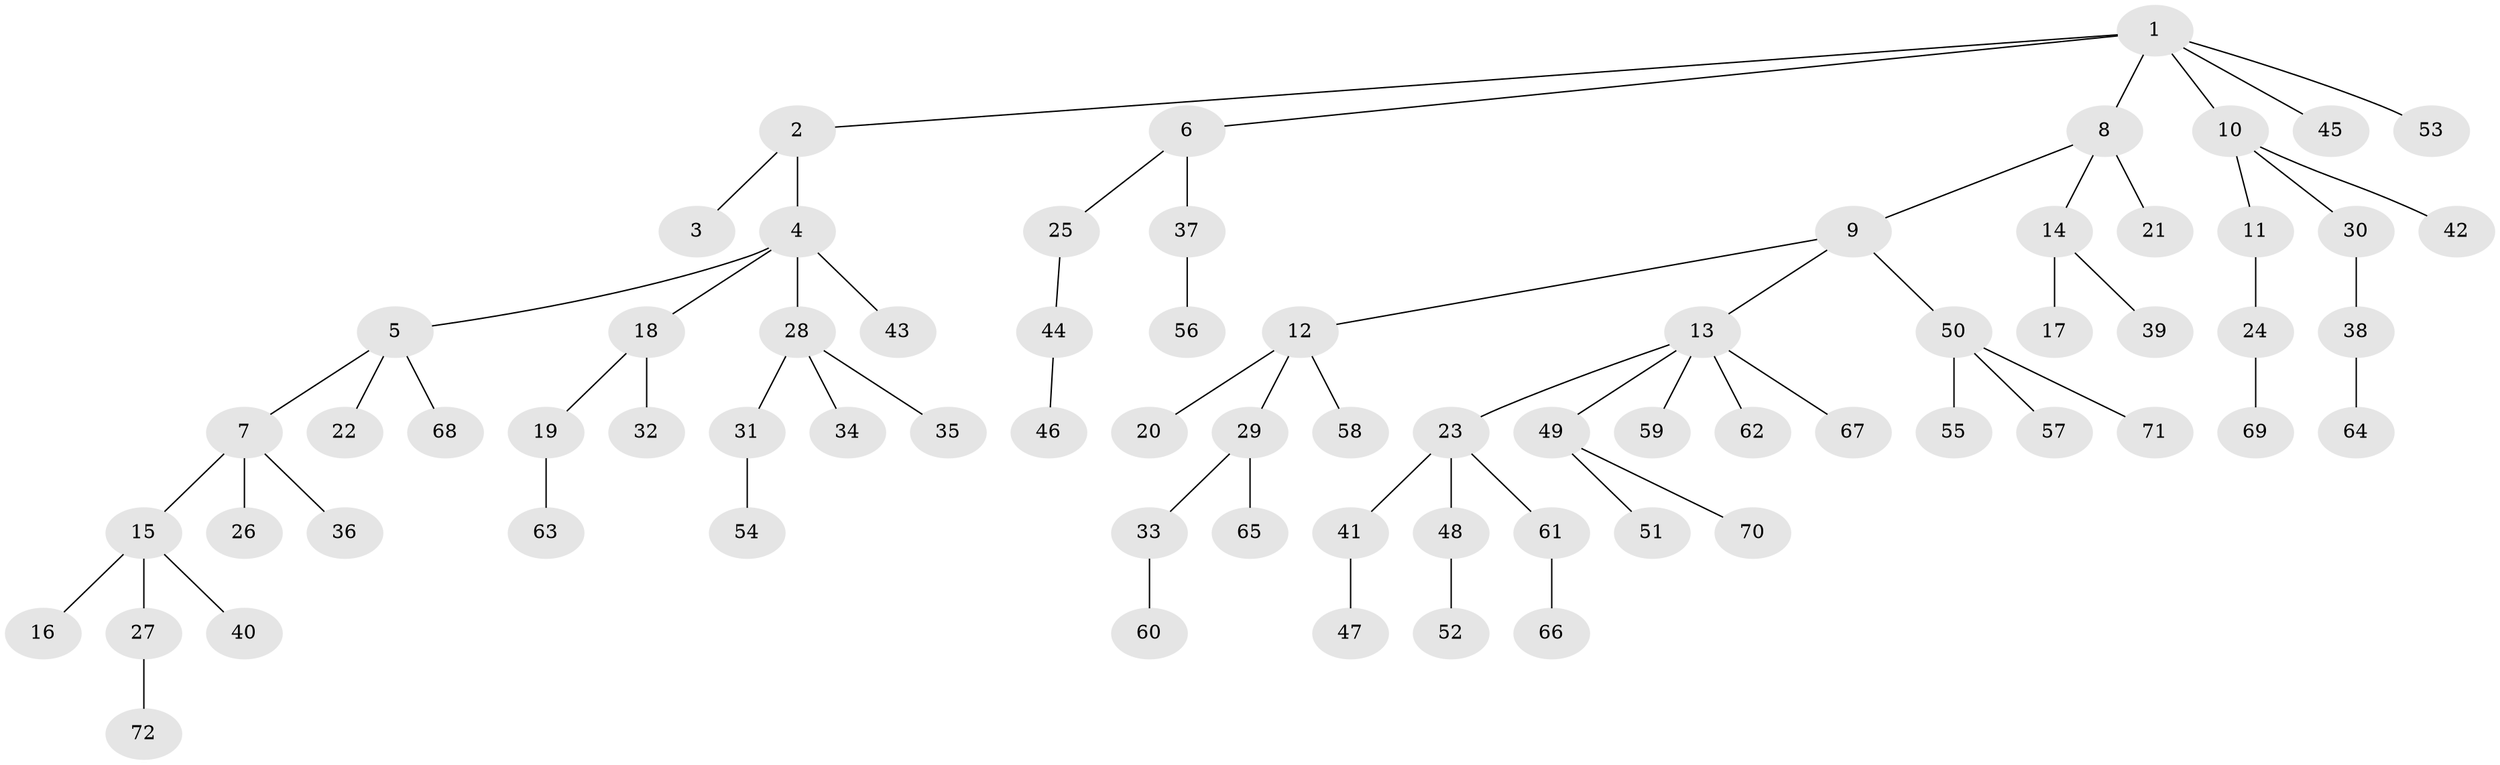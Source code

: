 // Generated by graph-tools (version 1.1) at 2025/15/03/09/25 04:15:34]
// undirected, 72 vertices, 71 edges
graph export_dot {
graph [start="1"]
  node [color=gray90,style=filled];
  1;
  2;
  3;
  4;
  5;
  6;
  7;
  8;
  9;
  10;
  11;
  12;
  13;
  14;
  15;
  16;
  17;
  18;
  19;
  20;
  21;
  22;
  23;
  24;
  25;
  26;
  27;
  28;
  29;
  30;
  31;
  32;
  33;
  34;
  35;
  36;
  37;
  38;
  39;
  40;
  41;
  42;
  43;
  44;
  45;
  46;
  47;
  48;
  49;
  50;
  51;
  52;
  53;
  54;
  55;
  56;
  57;
  58;
  59;
  60;
  61;
  62;
  63;
  64;
  65;
  66;
  67;
  68;
  69;
  70;
  71;
  72;
  1 -- 2;
  1 -- 6;
  1 -- 8;
  1 -- 10;
  1 -- 45;
  1 -- 53;
  2 -- 3;
  2 -- 4;
  4 -- 5;
  4 -- 18;
  4 -- 28;
  4 -- 43;
  5 -- 7;
  5 -- 22;
  5 -- 68;
  6 -- 25;
  6 -- 37;
  7 -- 15;
  7 -- 26;
  7 -- 36;
  8 -- 9;
  8 -- 14;
  8 -- 21;
  9 -- 12;
  9 -- 13;
  9 -- 50;
  10 -- 11;
  10 -- 30;
  10 -- 42;
  11 -- 24;
  12 -- 20;
  12 -- 29;
  12 -- 58;
  13 -- 23;
  13 -- 49;
  13 -- 59;
  13 -- 62;
  13 -- 67;
  14 -- 17;
  14 -- 39;
  15 -- 16;
  15 -- 27;
  15 -- 40;
  18 -- 19;
  18 -- 32;
  19 -- 63;
  23 -- 41;
  23 -- 48;
  23 -- 61;
  24 -- 69;
  25 -- 44;
  27 -- 72;
  28 -- 31;
  28 -- 34;
  28 -- 35;
  29 -- 33;
  29 -- 65;
  30 -- 38;
  31 -- 54;
  33 -- 60;
  37 -- 56;
  38 -- 64;
  41 -- 47;
  44 -- 46;
  48 -- 52;
  49 -- 51;
  49 -- 70;
  50 -- 55;
  50 -- 57;
  50 -- 71;
  61 -- 66;
}
